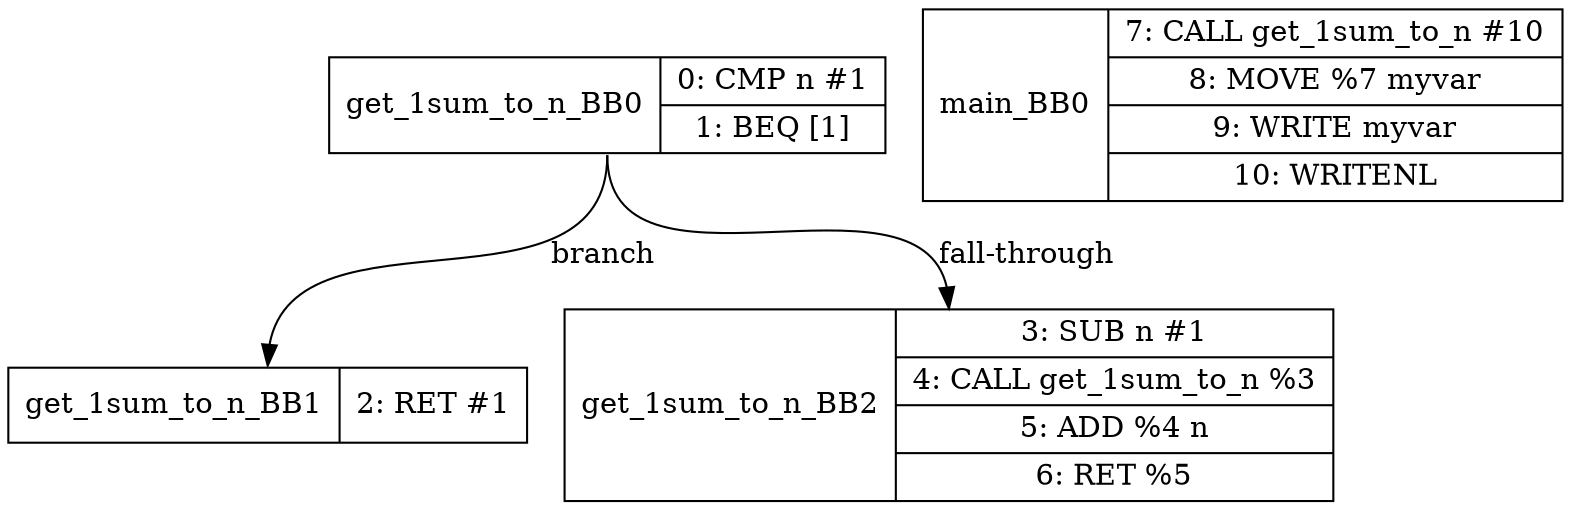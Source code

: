 diGraph G { 
get_1sum_to_n_BB0 [shape=record, label="<b>get_1sum_to_n_BB0| {0: CMP n #1|1: BEQ [1]}"];
get_1sum_to_n_BB1 [shape=record, label="<b>get_1sum_to_n_BB1| {2: RET #1}"];
get_1sum_to_n_BB2 [shape=record, label="<b>get_1sum_to_n_BB2| {3: SUB n #1|4: CALL get_1sum_to_n %3|5: ADD %4 n|6: RET %5}"];
main_BB0 [shape=record, label="<b>main_BB0| {7: CALL get_1sum_to_n #10|8: MOVE %7 myvar|9: WRITE myvar|10: WRITENL }"];

get_1sum_to_n_BB0:s -> get_1sum_to_n_BB1:n [label="branch"];
get_1sum_to_n_BB0:s -> get_1sum_to_n_BB2:n [label="fall-through"];


}